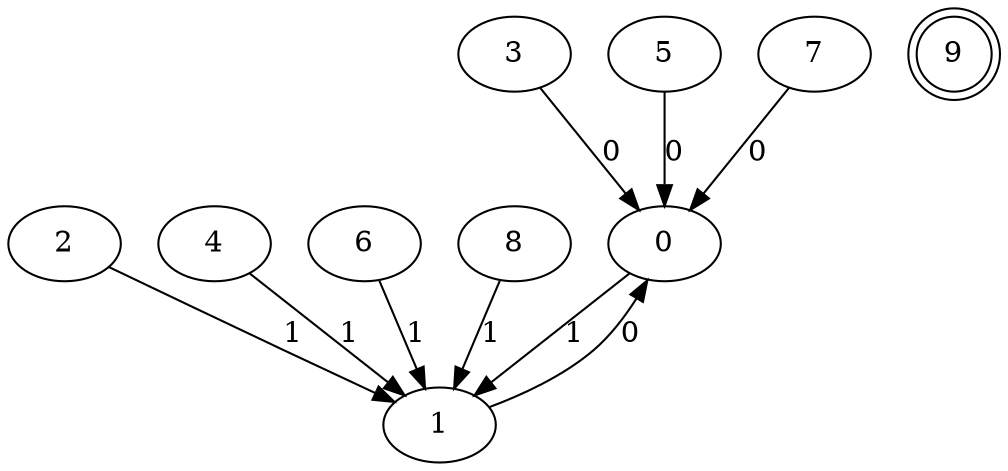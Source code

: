 // Automata
digraph {
	0 [label=0]
	1 [label=1]
	2 [label=2]
	3 [label=3]
	4 [label=4]
	5 [label=5]
	6 [label=6]
	7 [label=7]
	8 [label=8]
	9 [label=9 shape=doublecircle]
	0 -> 1 [label=1]
	1 -> 0 [label=0]
	2 -> 1 [label=1]
	3 -> 0 [label=0]
	4 -> 1 [label=1]
	5 -> 0 [label=0]
	6 -> 1 [label=1]
	7 -> 0 [label=0]
	8 -> 1 [label=1]
}
